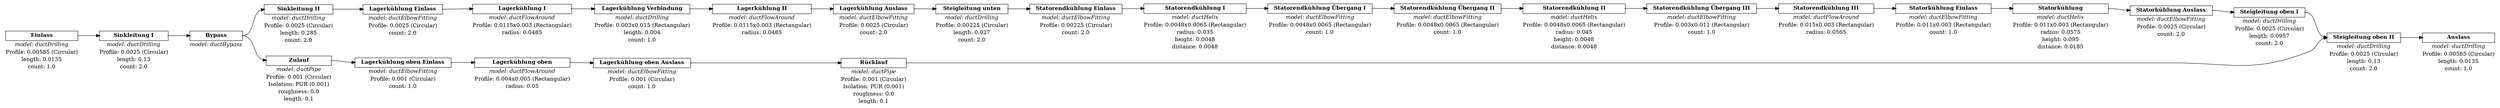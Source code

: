 digraph g {
rankdir=LR;
splines=true;
overlap=scale;
node [shape=plaintext];
MAIN_Einlass [ label=<
<TABLE BORDER="0" CELLBORDER="0" CELLSPACING="0"><TR><TD><TABLE COLOR="black" BORDER="1" CELLBORDER="0" CELLSPACING="0"><TR><TD><TABLE BORDER="0" CELLBORDER="0" CELLSPACING="0"><TR><TD PORT="In" ALIGN="left"><FONT COLOR="black">&nbsp;</FONT></TD></TR></TABLE></TD><TD><B><FONT COLOR="black">Einlass</FONT></B></TD><TD><TABLE BORDER="0" CELLBORDER="0" CELLSPACING="0"><TR><TD PORT="Out" ALIGN="right"><FONT COLOR="black">&nbsp;</FONT></TD></TR></TABLE></TD></TR></TABLE></TD></TR><TR><TD><FONT COLOR="black"><I>model: ductDrilling</I></FONT></TD></TR><TR><TD><FONT COLOR="black">Profile: 0.00585 (Circular)</FONT></TD></TR><TR><TD><FONT COLOR="black">length: 0.0135</FONT></TD></TR><TR><TD><FONT COLOR="black">count: 1.0</FONT></TD></TR></TABLE>
> ];
MAIN_SinkleitungI [ label=<
<TABLE BORDER="0" CELLBORDER="0" CELLSPACING="0"><TR><TD><TABLE COLOR="black" BORDER="1" CELLBORDER="0" CELLSPACING="0"><TR><TD><TABLE BORDER="0" CELLBORDER="0" CELLSPACING="0"><TR><TD PORT="In" ALIGN="left"><FONT COLOR="black">&nbsp;</FONT></TD></TR></TABLE></TD><TD><B><FONT COLOR="black">Sinkleitung I</FONT></B></TD><TD><TABLE BORDER="0" CELLBORDER="0" CELLSPACING="0"><TR><TD PORT="Out" ALIGN="right"><FONT COLOR="black">&nbsp;</FONT></TD></TR></TABLE></TD></TR></TABLE></TD></TR><TR><TD><FONT COLOR="black"><I>model: ductDrilling</I></FONT></TD></TR><TR><TD><FONT COLOR="black">Profile: 0.0025 (Circular)</FONT></TD></TR><TR><TD><FONT COLOR="black">length: 0.13</FONT></TD></TR><TR><TD><FONT COLOR="black">count: 2.0</FONT></TD></TR></TABLE>
> ];
MAIN_Bypass_1_SinkleitungII [ label=<
<TABLE BORDER="0" CELLBORDER="0" CELLSPACING="0"><TR><TD><TABLE COLOR="black" BORDER="1" CELLBORDER="0" CELLSPACING="0"><TR><TD><TABLE BORDER="0" CELLBORDER="0" CELLSPACING="0"><TR><TD PORT="In" ALIGN="left"><FONT COLOR="black">&nbsp;</FONT></TD></TR></TABLE></TD><TD><B><FONT COLOR="black">Sinkleitung II</FONT></B></TD><TD><TABLE BORDER="0" CELLBORDER="0" CELLSPACING="0"><TR><TD PORT="Out" ALIGN="right"><FONT COLOR="black">&nbsp;</FONT></TD></TR></TABLE></TD></TR></TABLE></TD></TR><TR><TD><FONT COLOR="black"><I>model: ductDrilling</I></FONT></TD></TR><TR><TD><FONT COLOR="black">Profile: 0.0025 (Circular)</FONT></TD></TR><TR><TD><FONT COLOR="black">length: 0.285</FONT></TD></TR><TR><TD><FONT COLOR="black">count: 2.0</FONT></TD></TR></TABLE>
> ];
MAIN_Bypass_1_LagerkuehlungEinlass [ label=<
<TABLE BORDER="0" CELLBORDER="0" CELLSPACING="0"><TR><TD><TABLE COLOR="black" BORDER="1" CELLBORDER="0" CELLSPACING="0"><TR><TD><TABLE BORDER="0" CELLBORDER="0" CELLSPACING="0"><TR><TD PORT="In" ALIGN="left"><FONT COLOR="black">&nbsp;</FONT></TD></TR></TABLE></TD><TD><B><FONT COLOR="black">Lagerkühlung Einlass</FONT></B></TD><TD><TABLE BORDER="0" CELLBORDER="0" CELLSPACING="0"><TR><TD PORT="Out" ALIGN="right"><FONT COLOR="black">&nbsp;</FONT></TD></TR></TABLE></TD></TR></TABLE></TD></TR><TR><TD><FONT COLOR="black"><I>model: ductElbowFitting</I></FONT></TD></TR><TR><TD><FONT COLOR="black">Profile: 0.0025 (Circular)</FONT></TD></TR><TR><TD><FONT COLOR="black">count: 2.0</FONT></TD></TR></TABLE>
> ];
MAIN_Bypass_1_LagerkuehlungI [ label=<
<TABLE BORDER="0" CELLBORDER="0" CELLSPACING="0"><TR><TD><TABLE COLOR="black" BORDER="1" CELLBORDER="0" CELLSPACING="0"><TR><TD><TABLE BORDER="0" CELLBORDER="0" CELLSPACING="0"><TR><TD PORT="In" ALIGN="left"><FONT COLOR="black">&nbsp;</FONT></TD></TR></TABLE></TD><TD><B><FONT COLOR="black">Lagerkühlung I</FONT></B></TD><TD><TABLE BORDER="0" CELLBORDER="0" CELLSPACING="0"><TR><TD PORT="Out" ALIGN="right"><FONT COLOR="black">&nbsp;</FONT></TD></TR></TABLE></TD></TR></TABLE></TD></TR><TR><TD><FONT COLOR="black"><I>model: ductFlowAround</I></FONT></TD></TR><TR><TD><FONT COLOR="black">Profile: 0.0115x0.003 (Rectangular)</FONT></TD></TR><TR><TD><FONT COLOR="black">radius: 0.0485</FONT></TD></TR></TABLE>
> ];
MAIN_Bypass_1_LagerkuehlungVerbindung [ label=<
<TABLE BORDER="0" CELLBORDER="0" CELLSPACING="0"><TR><TD><TABLE COLOR="black" BORDER="1" CELLBORDER="0" CELLSPACING="0"><TR><TD><TABLE BORDER="0" CELLBORDER="0" CELLSPACING="0"><TR><TD PORT="In" ALIGN="left"><FONT COLOR="black">&nbsp;</FONT></TD></TR></TABLE></TD><TD><B><FONT COLOR="black">Lagerkühlung Verbindung</FONT></B></TD><TD><TABLE BORDER="0" CELLBORDER="0" CELLSPACING="0"><TR><TD PORT="Out" ALIGN="right"><FONT COLOR="black">&nbsp;</FONT></TD></TR></TABLE></TD></TR></TABLE></TD></TR><TR><TD><FONT COLOR="black"><I>model: ductDrilling</I></FONT></TD></TR><TR><TD><FONT COLOR="black">Profile: 0.003x0.015 (Rectangular)</FONT></TD></TR><TR><TD><FONT COLOR="black">length: 0.004</FONT></TD></TR><TR><TD><FONT COLOR="black">count: 1.0</FONT></TD></TR></TABLE>
> ];
MAIN_Bypass_1_LagerkuehlungII [ label=<
<TABLE BORDER="0" CELLBORDER="0" CELLSPACING="0"><TR><TD><TABLE COLOR="black" BORDER="1" CELLBORDER="0" CELLSPACING="0"><TR><TD><TABLE BORDER="0" CELLBORDER="0" CELLSPACING="0"><TR><TD PORT="In" ALIGN="left"><FONT COLOR="black">&nbsp;</FONT></TD></TR></TABLE></TD><TD><B><FONT COLOR="black">Lagerkühlung II</FONT></B></TD><TD><TABLE BORDER="0" CELLBORDER="0" CELLSPACING="0"><TR><TD PORT="Out" ALIGN="right"><FONT COLOR="black">&nbsp;</FONT></TD></TR></TABLE></TD></TR></TABLE></TD></TR><TR><TD><FONT COLOR="black"><I>model: ductFlowAround</I></FONT></TD></TR><TR><TD><FONT COLOR="black">Profile: 0.0115x0.003 (Rectangular)</FONT></TD></TR><TR><TD><FONT COLOR="black">radius: 0.0485</FONT></TD></TR></TABLE>
> ];
MAIN_Bypass_1_LagerkuehlungAuslass [ label=<
<TABLE BORDER="0" CELLBORDER="0" CELLSPACING="0"><TR><TD><TABLE COLOR="black" BORDER="1" CELLBORDER="0" CELLSPACING="0"><TR><TD><TABLE BORDER="0" CELLBORDER="0" CELLSPACING="0"><TR><TD PORT="In" ALIGN="left"><FONT COLOR="black">&nbsp;</FONT></TD></TR></TABLE></TD><TD><B><FONT COLOR="black">Lagerkühlung Auslass</FONT></B></TD><TD><TABLE BORDER="0" CELLBORDER="0" CELLSPACING="0"><TR><TD PORT="Out" ALIGN="right"><FONT COLOR="black">&nbsp;</FONT></TD></TR></TABLE></TD></TR></TABLE></TD></TR><TR><TD><FONT COLOR="black"><I>model: ductElbowFitting</I></FONT></TD></TR><TR><TD><FONT COLOR="black">Profile: 0.0025 (Circular)</FONT></TD></TR><TR><TD><FONT COLOR="black">count: 2.0</FONT></TD></TR></TABLE>
> ];
MAIN_Bypass_1_Steigleitungunten [ label=<
<TABLE BORDER="0" CELLBORDER="0" CELLSPACING="0"><TR><TD><TABLE COLOR="black" BORDER="1" CELLBORDER="0" CELLSPACING="0"><TR><TD><TABLE BORDER="0" CELLBORDER="0" CELLSPACING="0"><TR><TD PORT="In" ALIGN="left"><FONT COLOR="black">&nbsp;</FONT></TD></TR></TABLE></TD><TD><B><FONT COLOR="black">Steigleitung unten</FONT></B></TD><TD><TABLE BORDER="0" CELLBORDER="0" CELLSPACING="0"><TR><TD PORT="Out" ALIGN="right"><FONT COLOR="black">&nbsp;</FONT></TD></TR></TABLE></TD></TR></TABLE></TD></TR><TR><TD><FONT COLOR="black"><I>model: ductDrilling</I></FONT></TD></TR><TR><TD><FONT COLOR="black">Profile: 0.00225 (Circular)</FONT></TD></TR><TR><TD><FONT COLOR="black">length: 0.027</FONT></TD></TR><TR><TD><FONT COLOR="black">count: 2.0</FONT></TD></TR></TABLE>
> ];
MAIN_Bypass_1_StatorendkuehlungEinlass [ label=<
<TABLE BORDER="0" CELLBORDER="0" CELLSPACING="0"><TR><TD><TABLE COLOR="black" BORDER="1" CELLBORDER="0" CELLSPACING="0"><TR><TD><TABLE BORDER="0" CELLBORDER="0" CELLSPACING="0"><TR><TD PORT="In" ALIGN="left"><FONT COLOR="black">&nbsp;</FONT></TD></TR></TABLE></TD><TD><B><FONT COLOR="black">Statorendkühlung Einlass</FONT></B></TD><TD><TABLE BORDER="0" CELLBORDER="0" CELLSPACING="0"><TR><TD PORT="Out" ALIGN="right"><FONT COLOR="black">&nbsp;</FONT></TD></TR></TABLE></TD></TR></TABLE></TD></TR><TR><TD><FONT COLOR="black"><I>model: ductElbowFitting</I></FONT></TD></TR><TR><TD><FONT COLOR="black">Profile: 0.00225 (Circular)</FONT></TD></TR><TR><TD><FONT COLOR="black">count: 2.0</FONT></TD></TR></TABLE>
> ];
MAIN_Bypass_1_StatorendkuehlungI [ label=<
<TABLE BORDER="0" CELLBORDER="0" CELLSPACING="0"><TR><TD><TABLE COLOR="black" BORDER="1" CELLBORDER="0" CELLSPACING="0"><TR><TD><TABLE BORDER="0" CELLBORDER="0" CELLSPACING="0"><TR><TD PORT="In" ALIGN="left"><FONT COLOR="black">&nbsp;</FONT></TD></TR></TABLE></TD><TD><B><FONT COLOR="black">Statorendkühlung I</FONT></B></TD><TD><TABLE BORDER="0" CELLBORDER="0" CELLSPACING="0"><TR><TD PORT="Out" ALIGN="right"><FONT COLOR="black">&nbsp;</FONT></TD></TR></TABLE></TD></TR></TABLE></TD></TR><TR><TD><FONT COLOR="black"><I>model: ductHelix</I></FONT></TD></TR><TR><TD><FONT COLOR="black">Profile: 0.0048x0.0065 (Rectangular)</FONT></TD></TR><TR><TD><FONT COLOR="black">radius: 0.035</FONT></TD></TR><TR><TD><FONT COLOR="black">height: 0.0048</FONT></TD></TR><TR><TD><FONT COLOR="black">distance: 0.0048</FONT></TD></TR></TABLE>
> ];
MAIN_Bypass_1_StatorendkuehlungÜbergangI [ label=<
<TABLE BORDER="0" CELLBORDER="0" CELLSPACING="0"><TR><TD><TABLE COLOR="black" BORDER="1" CELLBORDER="0" CELLSPACING="0"><TR><TD><TABLE BORDER="0" CELLBORDER="0" CELLSPACING="0"><TR><TD PORT="In" ALIGN="left"><FONT COLOR="black">&nbsp;</FONT></TD></TR></TABLE></TD><TD><B><FONT COLOR="black">Statorendkühlung Übergang I</FONT></B></TD><TD><TABLE BORDER="0" CELLBORDER="0" CELLSPACING="0"><TR><TD PORT="Out" ALIGN="right"><FONT COLOR="black">&nbsp;</FONT></TD></TR></TABLE></TD></TR></TABLE></TD></TR><TR><TD><FONT COLOR="black"><I>model: ductElbowFitting</I></FONT></TD></TR><TR><TD><FONT COLOR="black">Profile: 0.0048x0.0065 (Rectangular)</FONT></TD></TR><TR><TD><FONT COLOR="black">count: 1.0</FONT></TD></TR></TABLE>
> ];
MAIN_Bypass_1_StatorendkuehlungÜbergangII [ label=<
<TABLE BORDER="0" CELLBORDER="0" CELLSPACING="0"><TR><TD><TABLE COLOR="black" BORDER="1" CELLBORDER="0" CELLSPACING="0"><TR><TD><TABLE BORDER="0" CELLBORDER="0" CELLSPACING="0"><TR><TD PORT="In" ALIGN="left"><FONT COLOR="black">&nbsp;</FONT></TD></TR></TABLE></TD><TD><B><FONT COLOR="black">Statorendkühlung Übergang II</FONT></B></TD><TD><TABLE BORDER="0" CELLBORDER="0" CELLSPACING="0"><TR><TD PORT="Out" ALIGN="right"><FONT COLOR="black">&nbsp;</FONT></TD></TR></TABLE></TD></TR></TABLE></TD></TR><TR><TD><FONT COLOR="black"><I>model: ductElbowFitting</I></FONT></TD></TR><TR><TD><FONT COLOR="black">Profile: 0.0048x0.0065 (Rectangular)</FONT></TD></TR><TR><TD><FONT COLOR="black">count: 1.0</FONT></TD></TR></TABLE>
> ];
MAIN_Bypass_1_StatorendkuehlungII [ label=<
<TABLE BORDER="0" CELLBORDER="0" CELLSPACING="0"><TR><TD><TABLE COLOR="black" BORDER="1" CELLBORDER="0" CELLSPACING="0"><TR><TD><TABLE BORDER="0" CELLBORDER="0" CELLSPACING="0"><TR><TD PORT="In" ALIGN="left"><FONT COLOR="black">&nbsp;</FONT></TD></TR></TABLE></TD><TD><B><FONT COLOR="black">Statorendkühlung II</FONT></B></TD><TD><TABLE BORDER="0" CELLBORDER="0" CELLSPACING="0"><TR><TD PORT="Out" ALIGN="right"><FONT COLOR="black">&nbsp;</FONT></TD></TR></TABLE></TD></TR></TABLE></TD></TR><TR><TD><FONT COLOR="black"><I>model: ductHelix</I></FONT></TD></TR><TR><TD><FONT COLOR="black">Profile: 0.0048x0.0065 (Rectangular)</FONT></TD></TR><TR><TD><FONT COLOR="black">radius: 0.045</FONT></TD></TR><TR><TD><FONT COLOR="black">height: 0.0048</FONT></TD></TR><TR><TD><FONT COLOR="black">distance: 0.0048</FONT></TD></TR></TABLE>
> ];
MAIN_Bypass_1_StatorendkuehlungÜbergangIII [ label=<
<TABLE BORDER="0" CELLBORDER="0" CELLSPACING="0"><TR><TD><TABLE COLOR="black" BORDER="1" CELLBORDER="0" CELLSPACING="0"><TR><TD><TABLE BORDER="0" CELLBORDER="0" CELLSPACING="0"><TR><TD PORT="In" ALIGN="left"><FONT COLOR="black">&nbsp;</FONT></TD></TR></TABLE></TD><TD><B><FONT COLOR="black">Statorendkühlung Übergang III</FONT></B></TD><TD><TABLE BORDER="0" CELLBORDER="0" CELLSPACING="0"><TR><TD PORT="Out" ALIGN="right"><FONT COLOR="black">&nbsp;</FONT></TD></TR></TABLE></TD></TR></TABLE></TD></TR><TR><TD><FONT COLOR="black"><I>model: ductElbowFitting</I></FONT></TD></TR><TR><TD><FONT COLOR="black">Profile: 0.003x0.011 (Rectangular)</FONT></TD></TR><TR><TD><FONT COLOR="black">count: 1.0</FONT></TD></TR></TABLE>
> ];
MAIN_Bypass_1_StatorendkuehlungIII [ label=<
<TABLE BORDER="0" CELLBORDER="0" CELLSPACING="0"><TR><TD><TABLE COLOR="black" BORDER="1" CELLBORDER="0" CELLSPACING="0"><TR><TD><TABLE BORDER="0" CELLBORDER="0" CELLSPACING="0"><TR><TD PORT="In" ALIGN="left"><FONT COLOR="black">&nbsp;</FONT></TD></TR></TABLE></TD><TD><B><FONT COLOR="black">Statorendkühlung III</FONT></B></TD><TD><TABLE BORDER="0" CELLBORDER="0" CELLSPACING="0"><TR><TD PORT="Out" ALIGN="right"><FONT COLOR="black">&nbsp;</FONT></TD></TR></TABLE></TD></TR></TABLE></TD></TR><TR><TD><FONT COLOR="black"><I>model: ductFlowAround</I></FONT></TD></TR><TR><TD><FONT COLOR="black">Profile: 0.015x0.003 (Rectangular)</FONT></TD></TR><TR><TD><FONT COLOR="black">radius: 0.0565</FONT></TD></TR></TABLE>
> ];
MAIN_Bypass_1_StatorkuehlungEinlass [ label=<
<TABLE BORDER="0" CELLBORDER="0" CELLSPACING="0"><TR><TD><TABLE COLOR="black" BORDER="1" CELLBORDER="0" CELLSPACING="0"><TR><TD><TABLE BORDER="0" CELLBORDER="0" CELLSPACING="0"><TR><TD PORT="In" ALIGN="left"><FONT COLOR="black">&nbsp;</FONT></TD></TR></TABLE></TD><TD><B><FONT COLOR="black">Statorkühlung Einlass</FONT></B></TD><TD><TABLE BORDER="0" CELLBORDER="0" CELLSPACING="0"><TR><TD PORT="Out" ALIGN="right"><FONT COLOR="black">&nbsp;</FONT></TD></TR></TABLE></TD></TR></TABLE></TD></TR><TR><TD><FONT COLOR="black"><I>model: ductElbowFitting</I></FONT></TD></TR><TR><TD><FONT COLOR="black">Profile: 0.011x0.003 (Rectangular)</FONT></TD></TR><TR><TD><FONT COLOR="black">count: 1.0</FONT></TD></TR></TABLE>
> ];
MAIN_Bypass_1_Statorkuehlung [ label=<
<TABLE BORDER="0" CELLBORDER="0" CELLSPACING="0"><TR><TD><TABLE COLOR="black" BORDER="1" CELLBORDER="0" CELLSPACING="0"><TR><TD><TABLE BORDER="0" CELLBORDER="0" CELLSPACING="0"><TR><TD PORT="In" ALIGN="left"><FONT COLOR="black">&nbsp;</FONT></TD></TR></TABLE></TD><TD><B><FONT COLOR="black">Statorkühlung</FONT></B></TD><TD><TABLE BORDER="0" CELLBORDER="0" CELLSPACING="0"><TR><TD PORT="Out" ALIGN="right"><FONT COLOR="black">&nbsp;</FONT></TD></TR></TABLE></TD></TR></TABLE></TD></TR><TR><TD><FONT COLOR="black"><I>model: ductHelix</I></FONT></TD></TR><TR><TD><FONT COLOR="black">Profile: 0.011x0.003 (Rectangular)</FONT></TD></TR><TR><TD><FONT COLOR="black">radius: 0.0575</FONT></TD></TR><TR><TD><FONT COLOR="black">height: 0.095</FONT></TD></TR><TR><TD><FONT COLOR="black">distance: 0.0185</FONT></TD></TR></TABLE>
> ];
MAIN_Bypass_1_StatorkuehlungAuslass [ label=<
<TABLE BORDER="0" CELLBORDER="0" CELLSPACING="0"><TR><TD><TABLE COLOR="black" BORDER="1" CELLBORDER="0" CELLSPACING="0"><TR><TD><TABLE BORDER="0" CELLBORDER="0" CELLSPACING="0"><TR><TD PORT="In" ALIGN="left"><FONT COLOR="black">&nbsp;</FONT></TD></TR></TABLE></TD><TD><B><FONT COLOR="black">Statorkühlung Auslass</FONT></B></TD><TD><TABLE BORDER="0" CELLBORDER="0" CELLSPACING="0"><TR><TD PORT="Out" ALIGN="right"><FONT COLOR="black">&nbsp;</FONT></TD></TR></TABLE></TD></TR></TABLE></TD></TR><TR><TD><FONT COLOR="black"><I>model: ductElbowFitting</I></FONT></TD></TR><TR><TD><FONT COLOR="black">Profile: 0.0025 (Circular)</FONT></TD></TR><TR><TD><FONT COLOR="black">count: 2.0</FONT></TD></TR></TABLE>
> ];
MAIN_Bypass_1_SteigleitungobenI [ label=<
<TABLE BORDER="0" CELLBORDER="0" CELLSPACING="0"><TR><TD><TABLE COLOR="black" BORDER="1" CELLBORDER="0" CELLSPACING="0"><TR><TD><TABLE BORDER="0" CELLBORDER="0" CELLSPACING="0"><TR><TD PORT="In" ALIGN="left"><FONT COLOR="black">&nbsp;</FONT></TD></TR></TABLE></TD><TD><B><FONT COLOR="black">Steigleitung oben I</FONT></B></TD><TD><TABLE BORDER="0" CELLBORDER="0" CELLSPACING="0"><TR><TD PORT="Out" ALIGN="right"><FONT COLOR="black">&nbsp;</FONT></TD></TR></TABLE></TD></TR></TABLE></TD></TR><TR><TD><FONT COLOR="black"><I>model: ductDrilling</I></FONT></TD></TR><TR><TD><FONT COLOR="black">Profile: 0.0025 (Circular)</FONT></TD></TR><TR><TD><FONT COLOR="black">length: 0.0957</FONT></TD></TR><TR><TD><FONT COLOR="black">count: 2.0</FONT></TD></TR></TABLE>
> ];
MAIN_Bypass_2_Zulauf [ label=<
<TABLE BORDER="0" CELLBORDER="0" CELLSPACING="0"><TR><TD><TABLE COLOR="black" BORDER="1" CELLBORDER="0" CELLSPACING="0"><TR><TD><TABLE BORDER="0" CELLBORDER="0" CELLSPACING="0"><TR><TD PORT="In" ALIGN="left"><FONT COLOR="black">&nbsp;</FONT></TD></TR></TABLE></TD><TD><B><FONT COLOR="black">Zulauf</FONT></B></TD><TD><TABLE BORDER="0" CELLBORDER="0" CELLSPACING="0"><TR><TD PORT="Out" ALIGN="right"><FONT COLOR="black">&nbsp;</FONT></TD></TR></TABLE></TD></TR></TABLE></TD></TR><TR><TD><FONT COLOR="black"><I>model: ductPipe</I></FONT></TD></TR><TR><TD><FONT COLOR="black">Profile: 0.001 (Circular)</FONT></TD></TR><TR><TD><FONT COLOR="black">Isolation: PUR (0.001)</FONT></TD></TR><TR><TD><FONT COLOR="black">roughness: 0.0</FONT></TD></TR><TR><TD><FONT COLOR="black">length: 0.1</FONT></TD></TR></TABLE>
> ];
MAIN_Bypass_2_LagerkuehlungobenEinlass [ label=<
<TABLE BORDER="0" CELLBORDER="0" CELLSPACING="0"><TR><TD><TABLE COLOR="black" BORDER="1" CELLBORDER="0" CELLSPACING="0"><TR><TD><TABLE BORDER="0" CELLBORDER="0" CELLSPACING="0"><TR><TD PORT="In" ALIGN="left"><FONT COLOR="black">&nbsp;</FONT></TD></TR></TABLE></TD><TD><B><FONT COLOR="black">Lagerkühlung oben Einlass</FONT></B></TD><TD><TABLE BORDER="0" CELLBORDER="0" CELLSPACING="0"><TR><TD PORT="Out" ALIGN="right"><FONT COLOR="black">&nbsp;</FONT></TD></TR></TABLE></TD></TR></TABLE></TD></TR><TR><TD><FONT COLOR="black"><I>model: ductElbowFitting</I></FONT></TD></TR><TR><TD><FONT COLOR="black">Profile: 0.001 (Circular)</FONT></TD></TR><TR><TD><FONT COLOR="black">count: 1.0</FONT></TD></TR></TABLE>
> ];
MAIN_Bypass_2_Lagerkuehlungoben [ label=<
<TABLE BORDER="0" CELLBORDER="0" CELLSPACING="0"><TR><TD><TABLE COLOR="black" BORDER="1" CELLBORDER="0" CELLSPACING="0"><TR><TD><TABLE BORDER="0" CELLBORDER="0" CELLSPACING="0"><TR><TD PORT="In" ALIGN="left"><FONT COLOR="black">&nbsp;</FONT></TD></TR></TABLE></TD><TD><B><FONT COLOR="black">Lagerkühlung oben</FONT></B></TD><TD><TABLE BORDER="0" CELLBORDER="0" CELLSPACING="0"><TR><TD PORT="Out" ALIGN="right"><FONT COLOR="black">&nbsp;</FONT></TD></TR></TABLE></TD></TR></TABLE></TD></TR><TR><TD><FONT COLOR="black"><I>model: ductFlowAround</I></FONT></TD></TR><TR><TD><FONT COLOR="black">Profile: 0.004x0.005 (Rectangular)</FONT></TD></TR><TR><TD><FONT COLOR="black">radius: 0.05</FONT></TD></TR></TABLE>
> ];
MAIN_Bypass_2_LagerkuehlungobenAuslass [ label=<
<TABLE BORDER="0" CELLBORDER="0" CELLSPACING="0"><TR><TD><TABLE COLOR="black" BORDER="1" CELLBORDER="0" CELLSPACING="0"><TR><TD><TABLE BORDER="0" CELLBORDER="0" CELLSPACING="0"><TR><TD PORT="In" ALIGN="left"><FONT COLOR="black">&nbsp;</FONT></TD></TR></TABLE></TD><TD><B><FONT COLOR="black">Lagerkühlung oben Auslass</FONT></B></TD><TD><TABLE BORDER="0" CELLBORDER="0" CELLSPACING="0"><TR><TD PORT="Out" ALIGN="right"><FONT COLOR="black">&nbsp;</FONT></TD></TR></TABLE></TD></TR></TABLE></TD></TR><TR><TD><FONT COLOR="black"><I>model: ductElbowFitting</I></FONT></TD></TR><TR><TD><FONT COLOR="black">Profile: 0.001 (Circular)</FONT></TD></TR><TR><TD><FONT COLOR="black">count: 1.0</FONT></TD></TR></TABLE>
> ];
MAIN_Bypass_2_Ruecklauf [ label=<
<TABLE BORDER="0" CELLBORDER="0" CELLSPACING="0"><TR><TD><TABLE COLOR="black" BORDER="1" CELLBORDER="0" CELLSPACING="0"><TR><TD><TABLE BORDER="0" CELLBORDER="0" CELLSPACING="0"><TR><TD PORT="In" ALIGN="left"><FONT COLOR="black">&nbsp;</FONT></TD></TR></TABLE></TD><TD><B><FONT COLOR="black">Rücklauf</FONT></B></TD><TD><TABLE BORDER="0" CELLBORDER="0" CELLSPACING="0"><TR><TD PORT="Out" ALIGN="right"><FONT COLOR="black">&nbsp;</FONT></TD></TR></TABLE></TD></TR></TABLE></TD></TR><TR><TD><FONT COLOR="black"><I>model: ductPipe</I></FONT></TD></TR><TR><TD><FONT COLOR="black">Profile: 0.001 (Circular)</FONT></TD></TR><TR><TD><FONT COLOR="black">Isolation: PUR (0.001)</FONT></TD></TR><TR><TD><FONT COLOR="black">roughness: 0.0</FONT></TD></TR><TR><TD><FONT COLOR="black">length: 0.1</FONT></TD></TR></TABLE>
> ];
MAIN_Bypass [ label=<
<TABLE BORDER="0" CELLBORDER="0" CELLSPACING="0"><TR><TD><TABLE COLOR="black" BORDER="1" CELLBORDER="0" CELLSPACING="0"><TR><TD><TABLE BORDER="0" CELLBORDER="0" CELLSPACING="0"><TR><TD PORT="In" ALIGN="left"><FONT COLOR="black">&nbsp;</FONT></TD></TR></TABLE></TD><TD><B><FONT COLOR="black">Bypass</FONT></B></TD><TD><TABLE BORDER="0" CELLBORDER="0" CELLSPACING="0"><TR><TD PORT="Out" ALIGN="right"><FONT COLOR="black">&nbsp;</FONT></TD></TR></TABLE></TD></TR></TABLE></TD></TR><TR><TD><FONT COLOR="black"><I>model: ductBypass</I></FONT></TD></TR></TABLE>
> ];
MAIN_SteigleitungobenII [ label=<
<TABLE BORDER="0" CELLBORDER="0" CELLSPACING="0"><TR><TD><TABLE COLOR="black" BORDER="1" CELLBORDER="0" CELLSPACING="0"><TR><TD><TABLE BORDER="0" CELLBORDER="0" CELLSPACING="0"><TR><TD PORT="In" ALIGN="left"><FONT COLOR="black">&nbsp;</FONT></TD></TR></TABLE></TD><TD><B><FONT COLOR="black">Steigleitung oben II</FONT></B></TD><TD><TABLE BORDER="0" CELLBORDER="0" CELLSPACING="0"><TR><TD PORT="Out" ALIGN="right"><FONT COLOR="black">&nbsp;</FONT></TD></TR></TABLE></TD></TR></TABLE></TD></TR><TR><TD><FONT COLOR="black"><I>model: ductDrilling</I></FONT></TD></TR><TR><TD><FONT COLOR="black">Profile: 0.0025 (Circular)</FONT></TD></TR><TR><TD><FONT COLOR="black">length: 0.13</FONT></TD></TR><TR><TD><FONT COLOR="black">count: 2.0</FONT></TD></TR></TABLE>
> ];
MAIN_Auslass [ label=<
<TABLE BORDER="0" CELLBORDER="0" CELLSPACING="0"><TR><TD><TABLE COLOR="black" BORDER="1" CELLBORDER="0" CELLSPACING="0"><TR><TD><TABLE BORDER="0" CELLBORDER="0" CELLSPACING="0"><TR><TD PORT="In" ALIGN="left"><FONT COLOR="black">&nbsp;</FONT></TD></TR></TABLE></TD><TD><B><FONT COLOR="black">Auslass</FONT></B></TD><TD><TABLE BORDER="0" CELLBORDER="0" CELLSPACING="0"><TR><TD PORT="Out" ALIGN="right"><FONT COLOR="black">&nbsp;</FONT></TD></TR></TABLE></TD></TR></TABLE></TD></TR><TR><TD><FONT COLOR="black"><I>model: ductDrilling</I></FONT></TD></TR><TR><TD><FONT COLOR="black">Profile: 0.00585 (Circular)</FONT></TD></TR><TR><TD><FONT COLOR="black">length: 0.0135</FONT></TD></TR><TR><TD><FONT COLOR="black">count: 1.0</FONT></TD></TR></TABLE>
> ];
MAIN_Einlass:Out -> MAIN_SinkleitungI:In[color="black", style="solid"]
MAIN_SinkleitungI:Out -> MAIN_Bypass:In[color="black", style="solid"]
MAIN_Bypass:Out -> MAIN_Bypass_1_SinkleitungII:In[color="black", style="solid"]
MAIN_Bypass_1_SinkleitungII:Out -> MAIN_Bypass_1_LagerkuehlungEinlass:In[color="black", style="solid"]
MAIN_Bypass_1_LagerkuehlungEinlass:Out -> MAIN_Bypass_1_LagerkuehlungI:In[color="black", style="solid"]
MAIN_Bypass_1_LagerkuehlungI:Out -> MAIN_Bypass_1_LagerkuehlungVerbindung:In[color="black", style="solid"]
MAIN_Bypass_1_LagerkuehlungVerbindung:Out -> MAIN_Bypass_1_LagerkuehlungII:In[color="black", style="solid"]
MAIN_Bypass_1_LagerkuehlungII:Out -> MAIN_Bypass_1_LagerkuehlungAuslass:In[color="black", style="solid"]
MAIN_Bypass_1_LagerkuehlungAuslass:Out -> MAIN_Bypass_1_Steigleitungunten:In[color="black", style="solid"]
MAIN_Bypass_1_Steigleitungunten:Out -> MAIN_Bypass_1_StatorendkuehlungEinlass:In[color="black", style="solid"]
MAIN_Bypass_1_StatorendkuehlungEinlass:Out -> MAIN_Bypass_1_StatorendkuehlungI:In[color="black", style="solid"]
MAIN_Bypass_1_StatorendkuehlungI:Out -> MAIN_Bypass_1_StatorendkuehlungÜbergangI:In[color="black", style="solid"]
MAIN_Bypass_1_StatorendkuehlungÜbergangI:Out -> MAIN_Bypass_1_StatorendkuehlungÜbergangII:In[color="black", style="solid"]
MAIN_Bypass_1_StatorendkuehlungÜbergangII:Out -> MAIN_Bypass_1_StatorendkuehlungII:In[color="black", style="solid"]
MAIN_Bypass_1_StatorendkuehlungII:Out -> MAIN_Bypass_1_StatorendkuehlungÜbergangIII:In[color="black", style="solid"]
MAIN_Bypass_1_StatorendkuehlungÜbergangIII:Out -> MAIN_Bypass_1_StatorendkuehlungIII:In[color="black", style="solid"]
MAIN_Bypass_1_StatorendkuehlungIII:Out -> MAIN_Bypass_1_StatorkuehlungEinlass:In[color="black", style="solid"]
MAIN_Bypass_1_StatorkuehlungEinlass:Out -> MAIN_Bypass_1_Statorkuehlung:In[color="black", style="solid"]
MAIN_Bypass_1_Statorkuehlung:Out -> MAIN_Bypass_1_StatorkuehlungAuslass:In[color="black", style="solid"]
MAIN_Bypass_1_StatorkuehlungAuslass:Out -> MAIN_Bypass_1_SteigleitungobenI:In[color="black", style="solid"]
MAIN_Bypass:Out -> MAIN_Bypass_2_Zulauf:In[color="black", style="solid"]
MAIN_Bypass_2_Zulauf:Out -> MAIN_Bypass_2_LagerkuehlungobenEinlass:In[color="black", style="solid"]
MAIN_Bypass_2_LagerkuehlungobenEinlass:Out -> MAIN_Bypass_2_Lagerkuehlungoben:In[color="black", style="solid"]
MAIN_Bypass_2_Lagerkuehlungoben:Out -> MAIN_Bypass_2_LagerkuehlungobenAuslass:In[color="black", style="solid"]
MAIN_Bypass_2_LagerkuehlungobenAuslass:Out -> MAIN_Bypass_2_Ruecklauf:In[color="black", style="solid"]
MAIN_Bypass_1_SteigleitungobenI:Out -> MAIN_SteigleitungobenII:In[color="black", style="solid"]
MAIN_Bypass_2_Ruecklauf:Out -> MAIN_SteigleitungobenII:In[color="black", style="solid"]
MAIN_SteigleitungobenII:Out -> MAIN_Auslass:In[color="black", style="solid"]
}